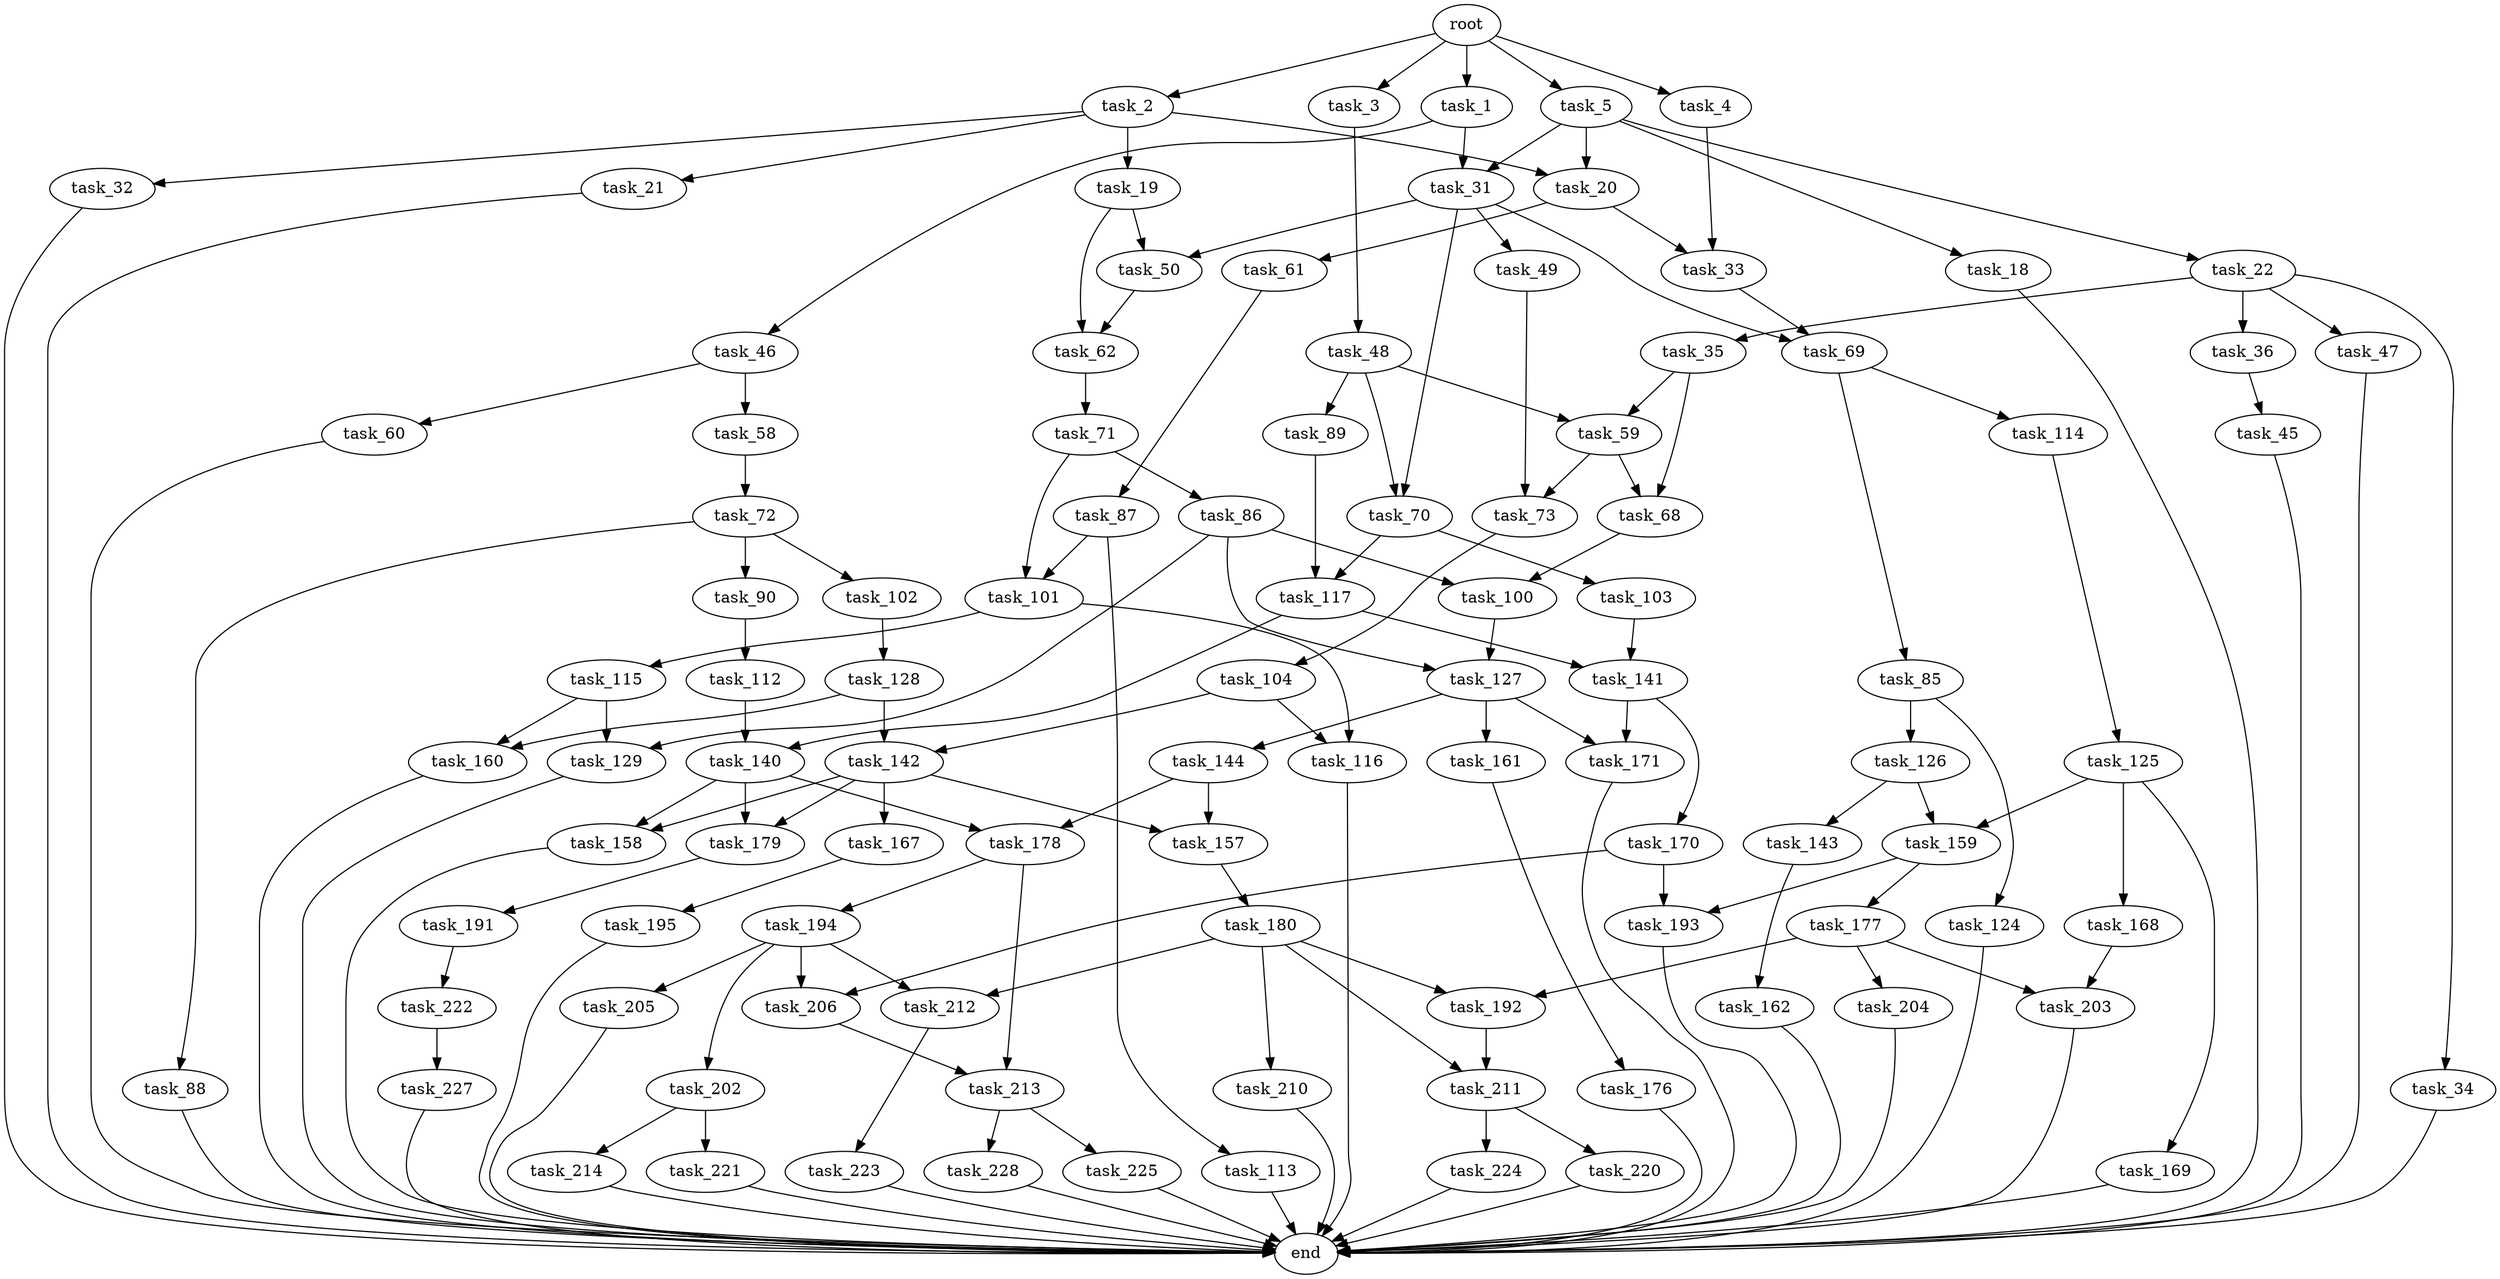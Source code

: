digraph G {
  root [size="0.000000"];
  task_1 [size="41438776864.000000"];
  task_2 [size="545380454980.000000"];
  task_3 [size="80429716643.000000"];
  task_4 [size="536348394.000000"];
  task_5 [size="1073741824000.000000"];
  task_18 [size="30855123689.000000"];
  task_19 [size="337599728490.000000"];
  task_20 [size="3522135050.000000"];
  task_21 [size="79143248408.000000"];
  task_22 [size="220903509505.000000"];
  task_31 [size="374267534238.000000"];
  task_32 [size="10675675445.000000"];
  task_33 [size="182200053962.000000"];
  task_34 [size="214978171146.000000"];
  task_35 [size="85374129736.000000"];
  task_36 [size="231928233984.000000"];
  task_45 [size="782757789696.000000"];
  task_46 [size="59374741186.000000"];
  task_47 [size="7144472430.000000"];
  task_48 [size="79536559847.000000"];
  task_49 [size="28991029248.000000"];
  task_50 [size="877125548838.000000"];
  task_58 [size="865035472303.000000"];
  task_59 [size="782757789696.000000"];
  task_60 [size="134217728000.000000"];
  task_61 [size="303057522121.000000"];
  task_62 [size="782757789696.000000"];
  task_68 [size="3526280486.000000"];
  task_69 [size="8589934592.000000"];
  task_70 [size="231928233984.000000"];
  task_71 [size="258846341051.000000"];
  task_72 [size="42376487630.000000"];
  task_73 [size="7444925706.000000"];
  task_85 [size="12220189695.000000"];
  task_86 [size="6768858519.000000"];
  task_87 [size="1069106286047.000000"];
  task_88 [size="6023369538.000000"];
  task_89 [size="1954441133.000000"];
  task_90 [size="34381169440.000000"];
  task_100 [size="1484529028.000000"];
  task_101 [size="6239051296.000000"];
  task_102 [size="28991029248.000000"];
  task_103 [size="12554823679.000000"];
  task_104 [size="3773722289.000000"];
  task_112 [size="16246249433.000000"];
  task_113 [size="3177105340.000000"];
  task_114 [size="134217728000.000000"];
  task_115 [size="28991029248.000000"];
  task_116 [size="167640775626.000000"];
  task_117 [size="14181087771.000000"];
  task_124 [size="28991029248.000000"];
  task_125 [size="28991029248.000000"];
  task_126 [size="1714358253.000000"];
  task_127 [size="15938311320.000000"];
  task_128 [size="12336562535.000000"];
  task_129 [size="421896762699.000000"];
  task_140 [size="368293445632.000000"];
  task_141 [size="3729802703.000000"];
  task_142 [size="13956374485.000000"];
  task_143 [size="9349080284.000000"];
  task_144 [size="173489884983.000000"];
  task_157 [size="774917409.000000"];
  task_158 [size="231928233984.000000"];
  task_159 [size="40208207110.000000"];
  task_160 [size="134217728000.000000"];
  task_161 [size="28991029248.000000"];
  task_162 [size="425505453578.000000"];
  task_167 [size="6382265281.000000"];
  task_168 [size="1073741824000.000000"];
  task_169 [size="13834652583.000000"];
  task_170 [size="44379043397.000000"];
  task_171 [size="40215213763.000000"];
  task_176 [size="13571479870.000000"];
  task_177 [size="231928233984.000000"];
  task_178 [size="68719476736.000000"];
  task_179 [size="96596964327.000000"];
  task_180 [size="10757319109.000000"];
  task_191 [size="1218874425907.000000"];
  task_192 [size="134217728000.000000"];
  task_193 [size="231928233984.000000"];
  task_194 [size="1370474106851.000000"];
  task_195 [size="549755813888.000000"];
  task_202 [size="26871550430.000000"];
  task_203 [size="2960732899.000000"];
  task_204 [size="68719476736.000000"];
  task_205 [size="918214822695.000000"];
  task_206 [size="8589934592.000000"];
  task_210 [size="134217728000.000000"];
  task_211 [size="4740181330.000000"];
  task_212 [size="28991029248.000000"];
  task_213 [size="549755813888.000000"];
  task_214 [size="173174587681.000000"];
  task_220 [size="379990947048.000000"];
  task_221 [size="368293445632.000000"];
  task_222 [size="7641591918.000000"];
  task_223 [size="2365138138.000000"];
  task_224 [size="251248726252.000000"];
  task_225 [size="263829000659.000000"];
  task_227 [size="549755813888.000000"];
  task_228 [size="1027646619938.000000"];
  end [size="0.000000"];

  root -> task_1 [size="1.000000"];
  root -> task_2 [size="1.000000"];
  root -> task_3 [size="1.000000"];
  root -> task_4 [size="1.000000"];
  root -> task_5 [size="1.000000"];
  task_1 -> task_31 [size="838860800.000000"];
  task_1 -> task_46 [size="838860800.000000"];
  task_2 -> task_19 [size="536870912.000000"];
  task_2 -> task_20 [size="536870912.000000"];
  task_2 -> task_21 [size="536870912.000000"];
  task_2 -> task_32 [size="536870912.000000"];
  task_3 -> task_48 [size="75497472.000000"];
  task_4 -> task_33 [size="33554432.000000"];
  task_5 -> task_18 [size="838860800.000000"];
  task_5 -> task_20 [size="838860800.000000"];
  task_5 -> task_22 [size="838860800.000000"];
  task_5 -> task_31 [size="838860800.000000"];
  task_18 -> end [size="1.000000"];
  task_19 -> task_50 [size="679477248.000000"];
  task_19 -> task_62 [size="679477248.000000"];
  task_20 -> task_33 [size="75497472.000000"];
  task_20 -> task_61 [size="75497472.000000"];
  task_21 -> end [size="1.000000"];
  task_22 -> task_34 [size="411041792.000000"];
  task_22 -> task_35 [size="411041792.000000"];
  task_22 -> task_36 [size="411041792.000000"];
  task_22 -> task_47 [size="411041792.000000"];
  task_31 -> task_49 [size="301989888.000000"];
  task_31 -> task_50 [size="301989888.000000"];
  task_31 -> task_69 [size="301989888.000000"];
  task_31 -> task_70 [size="301989888.000000"];
  task_32 -> end [size="1.000000"];
  task_33 -> task_69 [size="679477248.000000"];
  task_34 -> end [size="1.000000"];
  task_35 -> task_59 [size="411041792.000000"];
  task_35 -> task_68 [size="411041792.000000"];
  task_36 -> task_45 [size="301989888.000000"];
  task_45 -> end [size="1.000000"];
  task_46 -> task_58 [size="134217728.000000"];
  task_46 -> task_60 [size="134217728.000000"];
  task_47 -> end [size="1.000000"];
  task_48 -> task_59 [size="134217728.000000"];
  task_48 -> task_70 [size="134217728.000000"];
  task_48 -> task_89 [size="134217728.000000"];
  task_49 -> task_73 [size="75497472.000000"];
  task_50 -> task_62 [size="679477248.000000"];
  task_58 -> task_72 [size="536870912.000000"];
  task_59 -> task_68 [size="679477248.000000"];
  task_59 -> task_73 [size="679477248.000000"];
  task_60 -> end [size="1.000000"];
  task_61 -> task_87 [size="209715200.000000"];
  task_62 -> task_71 [size="679477248.000000"];
  task_68 -> task_100 [size="75497472.000000"];
  task_69 -> task_85 [size="33554432.000000"];
  task_69 -> task_114 [size="33554432.000000"];
  task_70 -> task_103 [size="301989888.000000"];
  task_70 -> task_117 [size="301989888.000000"];
  task_71 -> task_86 [size="301989888.000000"];
  task_71 -> task_101 [size="301989888.000000"];
  task_72 -> task_88 [size="679477248.000000"];
  task_72 -> task_90 [size="679477248.000000"];
  task_72 -> task_102 [size="679477248.000000"];
  task_73 -> task_104 [size="209715200.000000"];
  task_85 -> task_124 [size="301989888.000000"];
  task_85 -> task_126 [size="301989888.000000"];
  task_86 -> task_100 [size="134217728.000000"];
  task_86 -> task_127 [size="134217728.000000"];
  task_86 -> task_129 [size="134217728.000000"];
  task_87 -> task_101 [size="679477248.000000"];
  task_87 -> task_113 [size="679477248.000000"];
  task_88 -> end [size="1.000000"];
  task_89 -> task_117 [size="134217728.000000"];
  task_90 -> task_112 [size="838860800.000000"];
  task_100 -> task_127 [size="33554432.000000"];
  task_101 -> task_115 [size="411041792.000000"];
  task_101 -> task_116 [size="411041792.000000"];
  task_102 -> task_128 [size="75497472.000000"];
  task_103 -> task_141 [size="209715200.000000"];
  task_104 -> task_116 [size="134217728.000000"];
  task_104 -> task_142 [size="134217728.000000"];
  task_112 -> task_140 [size="411041792.000000"];
  task_113 -> end [size="1.000000"];
  task_114 -> task_125 [size="209715200.000000"];
  task_115 -> task_129 [size="75497472.000000"];
  task_115 -> task_160 [size="75497472.000000"];
  task_116 -> end [size="1.000000"];
  task_117 -> task_140 [size="679477248.000000"];
  task_117 -> task_141 [size="679477248.000000"];
  task_124 -> end [size="1.000000"];
  task_125 -> task_159 [size="75497472.000000"];
  task_125 -> task_168 [size="75497472.000000"];
  task_125 -> task_169 [size="75497472.000000"];
  task_126 -> task_143 [size="75497472.000000"];
  task_126 -> task_159 [size="75497472.000000"];
  task_127 -> task_144 [size="301989888.000000"];
  task_127 -> task_161 [size="301989888.000000"];
  task_127 -> task_171 [size="301989888.000000"];
  task_128 -> task_142 [size="301989888.000000"];
  task_128 -> task_160 [size="301989888.000000"];
  task_129 -> end [size="1.000000"];
  task_140 -> task_158 [size="411041792.000000"];
  task_140 -> task_178 [size="411041792.000000"];
  task_140 -> task_179 [size="411041792.000000"];
  task_141 -> task_170 [size="209715200.000000"];
  task_141 -> task_171 [size="209715200.000000"];
  task_142 -> task_157 [size="301989888.000000"];
  task_142 -> task_158 [size="301989888.000000"];
  task_142 -> task_167 [size="301989888.000000"];
  task_142 -> task_179 [size="301989888.000000"];
  task_143 -> task_162 [size="33554432.000000"];
  task_144 -> task_157 [size="134217728.000000"];
  task_144 -> task_178 [size="134217728.000000"];
  task_157 -> task_180 [size="75497472.000000"];
  task_158 -> end [size="1.000000"];
  task_159 -> task_177 [size="679477248.000000"];
  task_159 -> task_193 [size="679477248.000000"];
  task_160 -> end [size="1.000000"];
  task_161 -> task_176 [size="75497472.000000"];
  task_162 -> end [size="1.000000"];
  task_167 -> task_195 [size="411041792.000000"];
  task_168 -> task_203 [size="838860800.000000"];
  task_169 -> end [size="1.000000"];
  task_170 -> task_193 [size="33554432.000000"];
  task_170 -> task_206 [size="33554432.000000"];
  task_171 -> end [size="1.000000"];
  task_176 -> end [size="1.000000"];
  task_177 -> task_192 [size="301989888.000000"];
  task_177 -> task_203 [size="301989888.000000"];
  task_177 -> task_204 [size="301989888.000000"];
  task_178 -> task_194 [size="134217728.000000"];
  task_178 -> task_213 [size="134217728.000000"];
  task_179 -> task_191 [size="75497472.000000"];
  task_180 -> task_192 [size="33554432.000000"];
  task_180 -> task_210 [size="33554432.000000"];
  task_180 -> task_211 [size="33554432.000000"];
  task_180 -> task_212 [size="33554432.000000"];
  task_191 -> task_222 [size="838860800.000000"];
  task_192 -> task_211 [size="209715200.000000"];
  task_193 -> end [size="1.000000"];
  task_194 -> task_202 [size="838860800.000000"];
  task_194 -> task_205 [size="838860800.000000"];
  task_194 -> task_206 [size="838860800.000000"];
  task_194 -> task_212 [size="838860800.000000"];
  task_195 -> end [size="1.000000"];
  task_202 -> task_214 [size="679477248.000000"];
  task_202 -> task_221 [size="679477248.000000"];
  task_203 -> end [size="1.000000"];
  task_204 -> end [size="1.000000"];
  task_205 -> end [size="1.000000"];
  task_206 -> task_213 [size="33554432.000000"];
  task_210 -> end [size="1.000000"];
  task_211 -> task_220 [size="75497472.000000"];
  task_211 -> task_224 [size="75497472.000000"];
  task_212 -> task_223 [size="75497472.000000"];
  task_213 -> task_225 [size="536870912.000000"];
  task_213 -> task_228 [size="536870912.000000"];
  task_214 -> end [size="1.000000"];
  task_220 -> end [size="1.000000"];
  task_221 -> end [size="1.000000"];
  task_222 -> task_227 [size="301989888.000000"];
  task_223 -> end [size="1.000000"];
  task_224 -> end [size="1.000000"];
  task_225 -> end [size="1.000000"];
  task_227 -> end [size="1.000000"];
  task_228 -> end [size="1.000000"];
}
